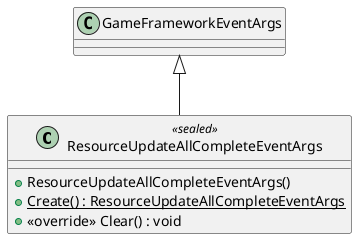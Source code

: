 @startuml
class ResourceUpdateAllCompleteEventArgs <<sealed>> {
    + ResourceUpdateAllCompleteEventArgs()
    + {static} Create() : ResourceUpdateAllCompleteEventArgs
    + <<override>> Clear() : void
}
GameFrameworkEventArgs <|-- ResourceUpdateAllCompleteEventArgs
@enduml
